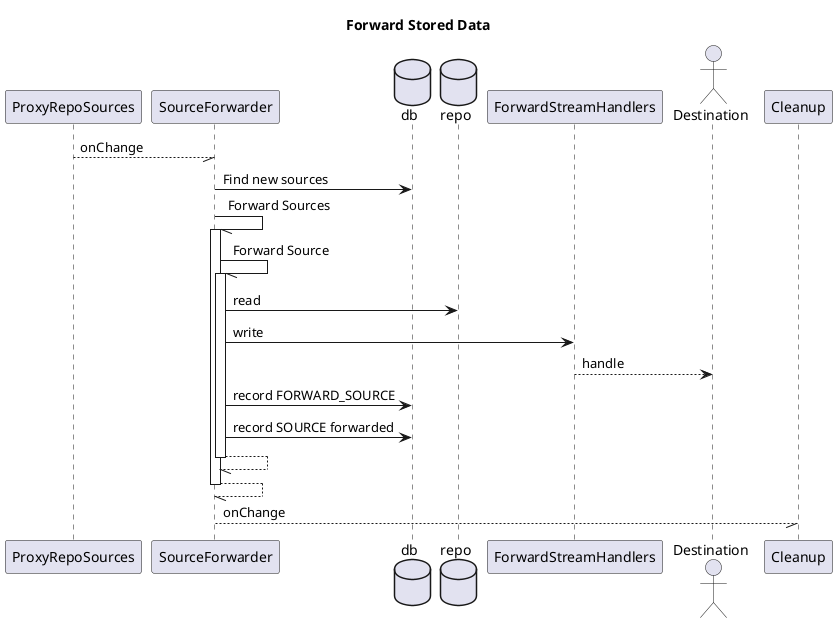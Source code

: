 @startuml

title Forward Stored Data

participant ProxyRepoSources
participant SourceForwarder
database db
database repo
participant ForwardStreamHandlers
actor Destination
participant Cleanup

ProxyRepoSources --// SourceForwarder: onChange
SourceForwarder -> db: Find new sources
SourceForwarder -// SourceForwarder++: Forward Sources
SourceForwarder -// SourceForwarder++: Forward Source
SourceForwarder -> repo: read
SourceForwarder -> ForwardStreamHandlers: write
ForwardStreamHandlers --> Destination: handle
SourceForwarder -> db: record FORWARD_SOURCE

SourceForwarder -> db: record SOURCE forwarded
return
return

SourceForwarder --// Cleanup: onChange

@enduml